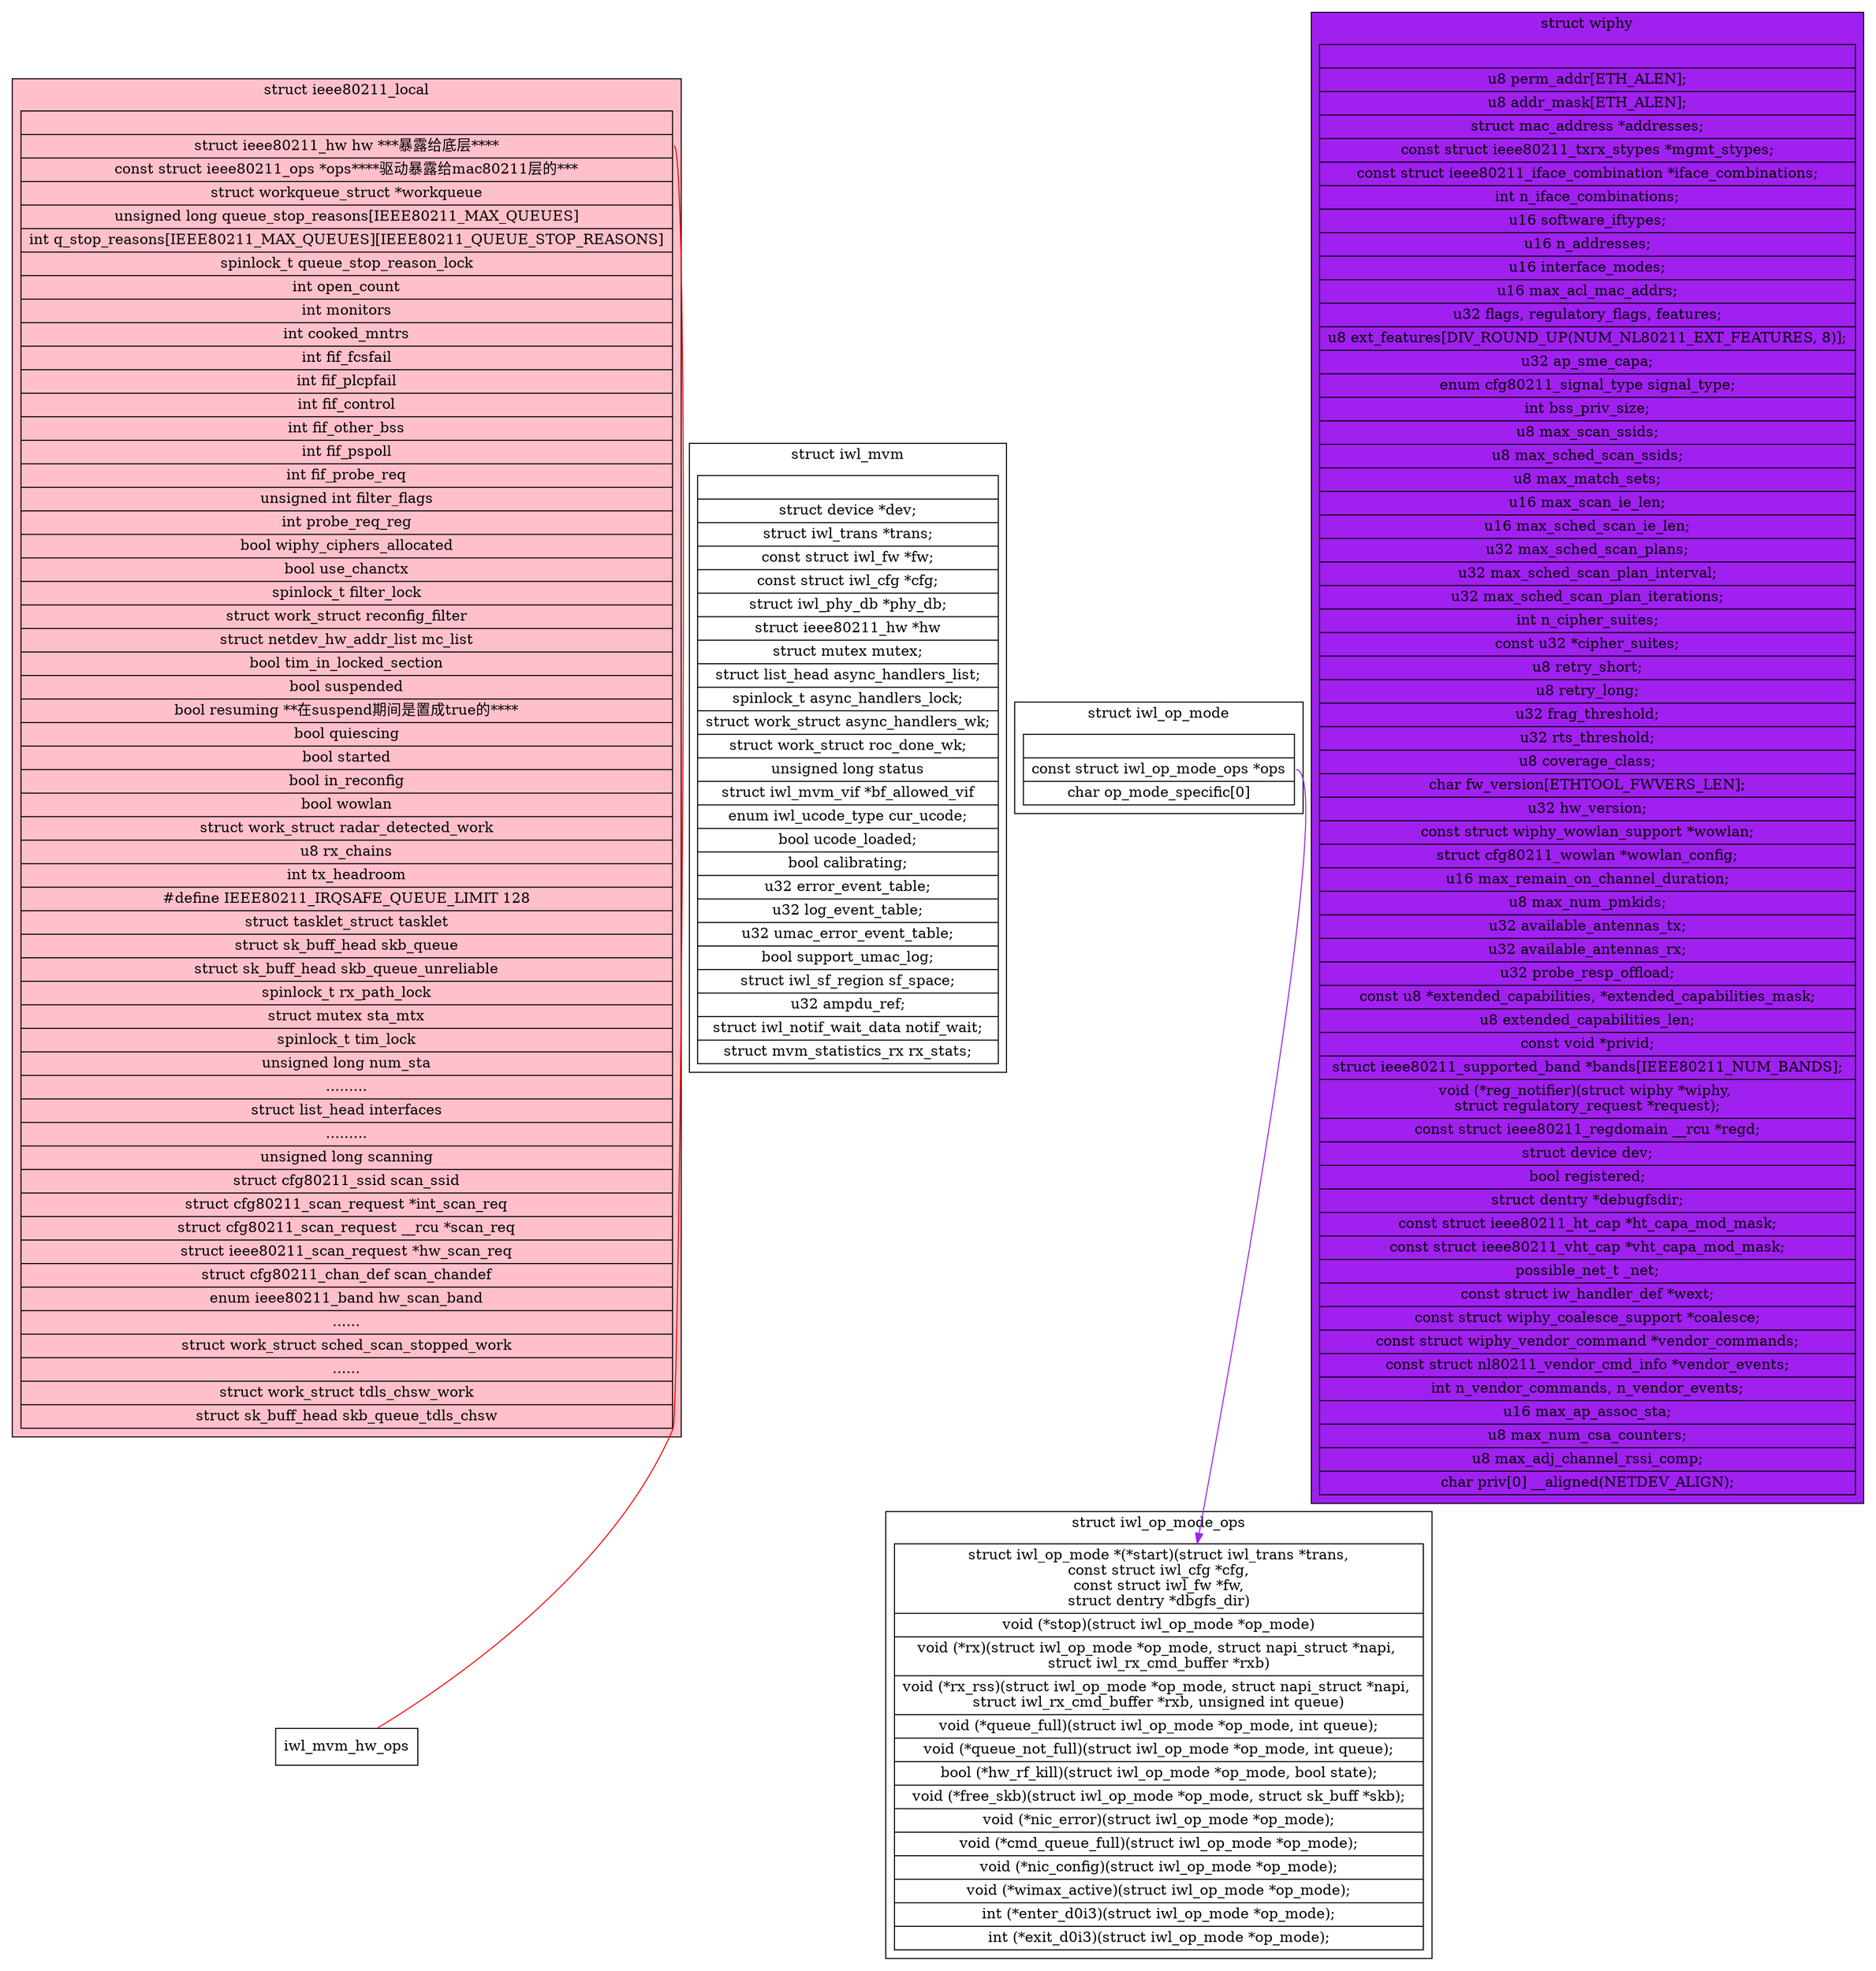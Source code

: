 digraph wifi{
	node[shape=record];

	"struct ieee80211_local":hw->"iwl_mvm_hw_ops"[arrowhead=none color=red];
	subgraph cluster_struct_ieee80211_local{
		bgcolor="pink";
		label="struct ieee80211_local";
		"struct ieee80211_local"[label="{
			|<hw>struct ieee80211_hw hw ***暴露给底层****
			|const struct ieee80211_ops *ops****驱动暴露给mac80211层的***
			|struct workqueue_struct *workqueue
			|unsigned long queue_stop_reasons[IEEE80211_MAX_QUEUES]
			|int q_stop_reasons[IEEE80211_MAX_QUEUES][IEEE80211_QUEUE_STOP_REASONS]
			|spinlock_t queue_stop_reason_lock
			|int open_count
			|int monitors | int cooked_mntrs
			|int fif_fcsfail|int fif_plcpfail|int  fif_control
			|int fif_other_bss|int fif_pspoll
			|int fif_probe_req|unsigned int filter_flags
			|int probe_req_reg
			|bool wiphy_ciphers_allocated
			|bool use_chanctx
			|spinlock_t filter_lock
			|struct work_struct reconfig_filter
			|struct netdev_hw_addr_list mc_list
			|bool tim_in_locked_section
			|bool suspended
			|bool resuming **在suspend期间是置成true的****
			|bool quiescing
			|bool started
			|bool in_reconfig
			|bool wowlan
			|struct work_struct radar_detected_work
			|u8 rx_chains
			|int tx_headroom
			|#define IEEE80211_IRQSAFE_QUEUE_LIMIT 128
			|struct tasklet_struct tasklet
			|struct sk_buff_head skb_queue
			|struct sk_buff_head skb_queue_unreliable
			|spinlock_t rx_path_lock
			|struct mutex sta_mtx
			|spinlock_t tim_lock
			|unsigned long num_sta
			|.........
			|struct list_head interfaces
			|.........
			|unsigned long scanning
			|struct cfg80211_ssid scan_ssid
			|struct cfg80211_scan_request *int_scan_req
			|struct cfg80211_scan_request __rcu *scan_req
			|struct ieee80211_scan_request *hw_scan_req
			|struct cfg80211_chan_def scan_chandef
			|enum ieee80211_band hw_scan_band
			|......
			|struct work_struct sched_scan_stopped_work
			|......
			|struct work_struct tdls_chsw_work
			|struct sk_buff_head skb_queue_tdls_chsw
		}"];
	}

	subgraph cluster_struct_iwl_mvm{
		label="struct iwl_mvm";
		"struct iwl_mvm"[label="{
			struct device *dev;
    |struct iwl_trans *trans;
    |const struct iwl_fw *fw;
    |const struct iwl_cfg *cfg;
    |struct iwl_phy_db *phy_db;
    |struct ieee80211_hw *hw;
    |struct mutex mutex;
    |struct list_head async_handlers_list;
    |spinlock_t async_handlers_lock;
    |struct work_struct async_handlers_wk;
    |struct work_struct roc_done_wk;
	|........
		}"];
	}

	subgraph cluster_struct_iwl_op_mode{
		label="struct iwl_op_mode";
		"struct iwl_op_mode"[label="{
			|<ops>const struct iwl_op_mode_ops *ops
		    |char op_mode_specific[0]
		}"];
	}
"struct iwl_op_mode":ops->"struct iwl_op_mode_ops"[color=purple];
	subgraph cluster_struct_iwl_op_mode_ops{
		label="struct iwl_op_mode_ops";
		"struct iwl_op_mode_ops"[label="{
			struct iwl_op_mode *(*start)(struct iwl_trans *trans,
					\nconst struct iwl_cfg *cfg,
					\nconst struct iwl_fw *fw,
					\nstruct dentry *dbgfs_dir)
		|void (*stop)(struct iwl_op_mode *op_mode)
		|void (*rx)(struct iwl_op_mode *op_mode, struct napi_struct *napi,
           \nstruct iwl_rx_cmd_buffer *rxb)
|void (*rx_rss)(struct iwl_op_mode *op_mode, struct napi_struct *napi,
               \nstruct iwl_rx_cmd_buffer *rxb, unsigned int queue)
|void (*queue_full)(struct iwl_op_mode *op_mode, int queue);
|void (*queue_not_full)(struct iwl_op_mode *op_mode, int queue);
|bool (*hw_rf_kill)(struct iwl_op_mode *op_mode, bool state);
|void (*free_skb)(struct iwl_op_mode *op_mode, struct sk_buff *skb);
|void (*nic_error)(struct iwl_op_mode *op_mode);
|void (*cmd_queue_full)(struct iwl_op_mode *op_mode);
|void (*nic_config)(struct iwl_op_mode *op_mode);
|void (*wimax_active)(struct iwl_op_mode *op_mode);
|int (*enter_d0i3)(struct iwl_op_mode *op_mode);
|int (*exit_d0i3)(struct iwl_op_mode *op_mode);		
		}"];
	}

	subgraph cluster_struct_iwl_mvm{
		label="struct iwl_mvm";
		"struct iwl_mvm"[label="{
	|struct device *dev;
    |struct iwl_trans *trans;
    |const struct iwl_fw *fw;
    |const struct iwl_cfg *cfg;
    |struct iwl_phy_db *phy_db;
    |struct ieee80211_hw *hw
	|struct mutex mutex;
    |struct list_head async_handlers_list;
    |spinlock_t async_handlers_lock;
    |struct work_struct async_handlers_wk;
    |struct work_struct roc_done_wk;
    |unsigned long status
	|struct iwl_mvm_vif *bf_allowed_vif
	|enum iwl_ucode_type cur_ucode;
    |bool ucode_loaded;
    |bool calibrating;
    |u32 error_event_table;
    |u32 log_event_table;
    |u32 umac_error_event_table;
    |bool support_umac_log;
    |struct iwl_sf_region sf_space;
    |u32 ampdu_ref;
    |struct iwl_notif_wait_data notif_wait;
    |struct mvm_statistics_rx rx_stats;
	}"];

	}
	subgraph cluster_struct_wiphy{
		label="struct wiphy";
		bgcolor="purple";
		"struct wiphy"[label="{
		 |u8 perm_addr[ETH_ALEN];
    |u8 addr_mask[ETH_ALEN];
    |struct mac_address *addresses;
    |const struct ieee80211_txrx_stypes *mgmt_stypes;
    |const struct ieee80211_iface_combination *iface_combinations;
    |int n_iface_combinations;
    |u16 software_iftypes;
    |u16 n_addresses;
|u16 interface_modes;
    |u16 max_acl_mac_addrs;
    |u32 flags, regulatory_flags, features;
    |u8 ext_features[DIV_ROUND_UP(NUM_NL80211_EXT_FEATURES, 8)];
    |u32 ap_sme_capa;
    |enum cfg80211_signal_type signal_type;
    |int bss_priv_size;
    |u8 max_scan_ssids;
    |u8 max_sched_scan_ssids;
    |u8 max_match_sets;
    |u16 max_scan_ie_len;
    |u16 max_sched_scan_ie_len;
    |u32 max_sched_scan_plans;
    |u32 max_sched_scan_plan_interval;
    |u32 max_sched_scan_plan_iterations;
|int n_cipher_suites;
    |const u32 *cipher_suites;
    |u8 retry_short;
    |u8 retry_long;
    |u32 frag_threshold;
    |u32 rts_threshold;
    |u8 coverage_class;
    |char fw_version[ETHTOOL_FWVERS_LEN];
    |u32 hw_version;
|const struct wiphy_wowlan_support *wowlan;
    |struct cfg80211_wowlan *wowlan_config;
 |u16 max_remain_on_channel_duration;
    |u8 max_num_pmkids;
    |u32 available_antennas_tx;
    |u32 available_antennas_rx;
|u32 probe_resp_offload;
    |const u8 *extended_capabilities, *extended_capabilities_mask;
    |u8 extended_capabilities_len;
	|const void *privid;
    |struct ieee80211_supported_band *bands[IEEE80211_NUM_BANDS];
    |void (*reg_notifier)(struct wiphy *wiphy,
                 \nstruct regulatory_request *request);
    |const struct ieee80211_regdomain __rcu *regd;
    |struct device dev;
    |bool registered;
    |struct dentry *debugfsdir;
    |const struct ieee80211_ht_cap *ht_capa_mod_mask;
    |const struct ieee80211_vht_cap *vht_capa_mod_mask;
    |possible_net_t _net;
|const struct iw_handler_def *wext;
    |const struct wiphy_coalesce_support *coalesce;
    |const struct wiphy_vendor_command *vendor_commands;
    |const struct nl80211_vendor_cmd_info *vendor_events;
    |int n_vendor_commands, n_vendor_events;
    |u16 max_ap_assoc_sta;
    |u8 max_num_csa_counters;
    |u8 max_adj_channel_rssi_comp;
    |char priv[0] __aligned(NETDEV_ALIGN);


	}"];
	}

}

